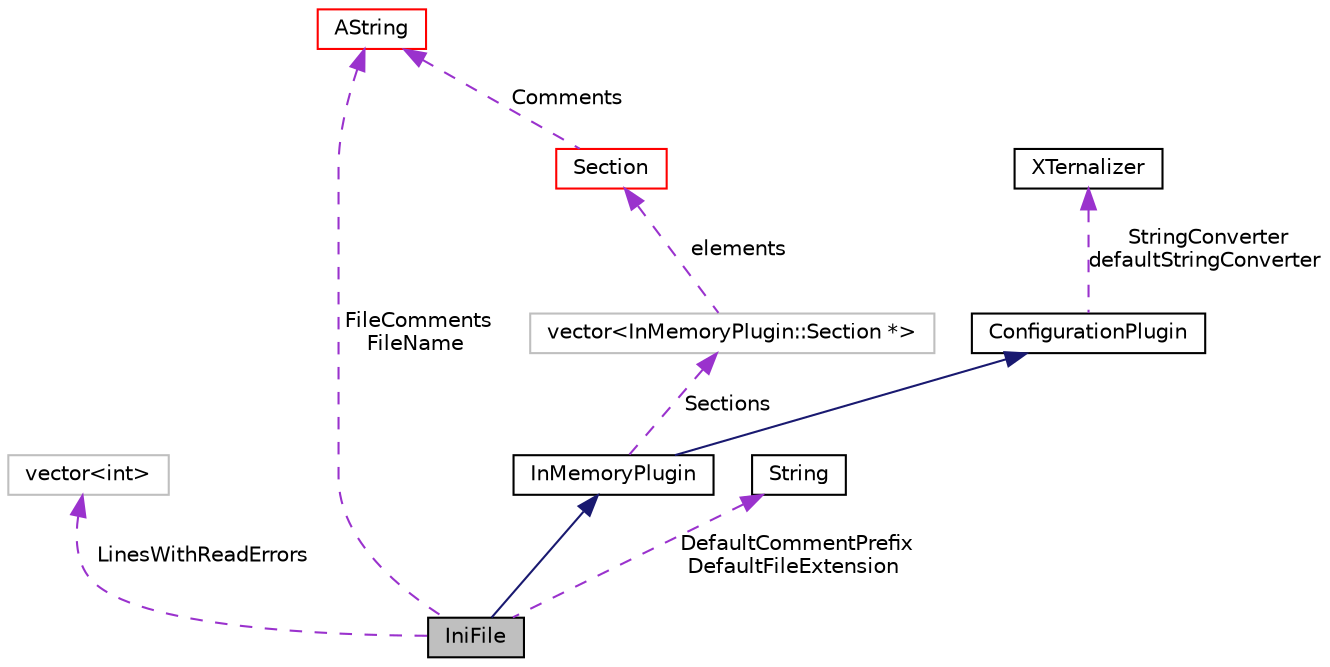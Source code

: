 digraph "IniFile"
{
  edge [fontname="Helvetica",fontsize="10",labelfontname="Helvetica",labelfontsize="10"];
  node [fontname="Helvetica",fontsize="10",shape=record];
  Node1 [label="IniFile",height=0.2,width=0.4,color="black", fillcolor="grey75", style="filled", fontcolor="black"];
  Node5 [label="vector\<InMemoryPlugin::Section *\>",height=0.2,width=0.4,color="grey75", fillcolor="white", style="filled"];
  Node9 [label="vector\<int\>",height=0.2,width=0.4,color="grey75", fillcolor="white", style="filled"];
  Node2 -> Node1 [dir="back",color="midnightblue",fontsize="10",style="solid",fontname="Helvetica"];
  Node3 -> Node2 [dir="back",color="midnightblue",fontsize="10",style="solid",fontname="Helvetica"];
  Node4 -> Node3 [dir="back",color="darkorchid3",fontsize="10",style="dashed",label=" StringConverter\ndefaultStringConverter" ,fontname="Helvetica"];
  Node5 -> Node2 [dir="back",color="darkorchid3",fontsize="10",style="dashed",label=" Sections" ,fontname="Helvetica"];
  Node6 -> Node5 [dir="back",color="darkorchid3",fontsize="10",style="dashed",label=" elements" ,fontname="Helvetica"];
  Node7 -> Node1 [dir="back",color="darkorchid3",fontsize="10",style="dashed",label=" FileComments\nFileName" ,fontname="Helvetica"];
  Node7 -> Node6 [dir="back",color="darkorchid3",fontsize="10",style="dashed",label=" Comments" ,fontname="Helvetica"];
  Node8 -> Node1 [dir="back",color="darkorchid3",fontsize="10",style="dashed",label=" DefaultCommentPrefix\nDefaultFileExtension" ,fontname="Helvetica"];
  Node9 -> Node1 [dir="back",color="darkorchid3",fontsize="10",style="dashed",label=" LinesWithReadErrors" ,fontname="Helvetica"];
  Node2 [label="InMemoryPlugin",height=0.2,width=0.4,color="black", fillcolor="white", style="filled",URL="$classaworx_1_1lib_1_1config_1_1InMemoryPlugin.html"];
  Node3 [label="ConfigurationPlugin",height=0.2,width=0.4,color="black", fillcolor="white", style="filled",URL="$classaworx_1_1lib_1_1config_1_1ConfigurationPlugin.html"];
  Node4 [label="XTernalizer",height=0.2,width=0.4,color="black", fillcolor="white", style="filled",URL="$classaworx_1_1lib_1_1config_1_1XTernalizer.html"];
  Node6 [label="Section",height=0.2,width=0.4,color="red", fillcolor="white", style="filled",URL="$classaworx_1_1lib_1_1config_1_1InMemoryPlugin_1_1Section.html"];
  Node7 [label="AString",height=0.2,width=0.4,color="red", fillcolor="white", style="filled",URL="$classaworx_1_1lib_1_1strings_1_1AString.html"];
  Node8 [label="String",height=0.2,width=0.4,color="black", fillcolor="white", style="filled",URL="$classaworx_1_1lib_1_1strings_1_1String.html"];
}

